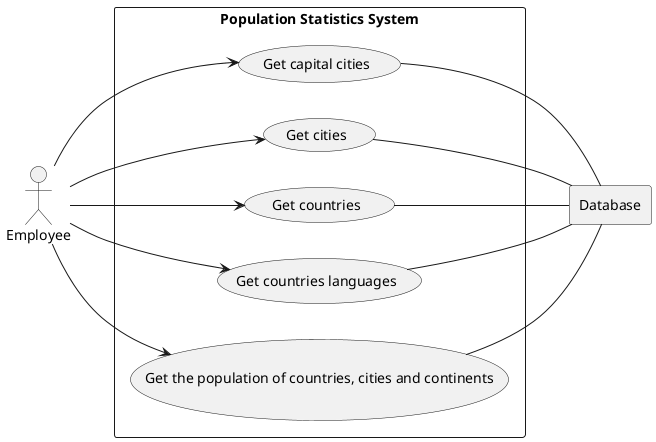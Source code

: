 @startuml

'default
left to right direction
actor Employee
rectangle Database

rectangle "Population Statistics System" {

    usecase UC1 as "Get capital cities"
    usecase UC2 as "Get cities"
    usecase UC3 as "Get countries"
    usecase UC4 as "Get countries languages"
    usecase UC5 as "Get the population of countries, cities and continents"


    Employee --> UC1
    UC1 -- Database
    Employee --> UC2
    UC2 -- Database
    Employee --> UC3
    UC3 -- Database
    Employee --> UC4
    UC4 -- Database
    Employee --> UC5
    UC5 -- Database

}
@enduml